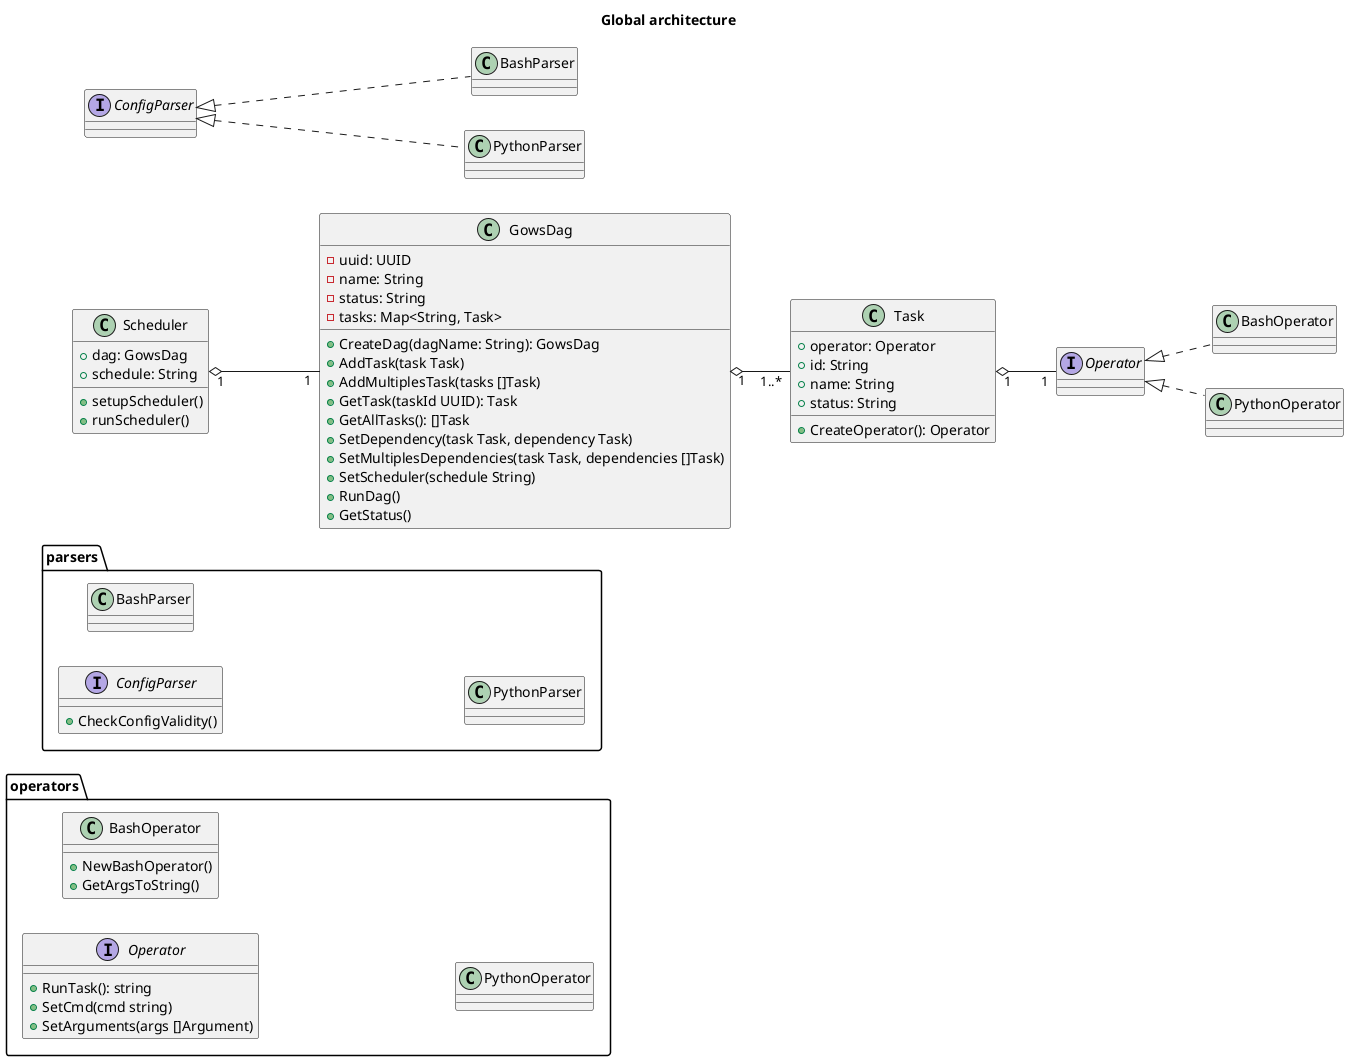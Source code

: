 @startuml

title Global architecture

left to right direction

package operators {
    interface Operator {
        +RunTask(): string
	    +SetCmd(cmd string)
	    +SetArguments(args []Argument)
    }

    class BashOperator {
        +NewBashOperator()
        +GetArgsToString()
    }

    class PythonOperator {

    }
}

package parsers {
    interface ConfigParser {
        +CheckConfigValidity()
    }
    class BashParser {

    }
    class PythonParser {

    }

}

class GowsDag {
    -uuid: UUID
    -name: String
    -status: String
    -tasks: Map<String, Task>
    +CreateDag(dagName: String): GowsDag
    +AddTask(task Task)
    +AddMultiplesTask(tasks []Task)
    +GetTask(taskId UUID): Task
    +GetAllTasks(): []Task
    +SetDependency(task Task, dependency Task)
    +SetMultiplesDependencies(task Task, dependencies []Task)
    +SetScheduler(schedule String)
    +RunDag()
    +GetStatus()
}

class Task {
    +operator: Operator
    +id: String
    +name: String
    +status: String
    +CreateOperator(): Operator
}

class Scheduler {
    +dag: GowsDag
    +schedule: String
    +setupScheduler()
    +runScheduler()
}



class BashOperator implements Operator
class PythonOperator implements Operator

class BashParser implements ConfigParser
class PythonParser implements ConfigParser

Scheduler "1" o-- "1" GowsDag

GowsDag "1" o-- "1..*" Task
Task "1" o-- "1" Operator

@enduml

"when": "daily:03:00"